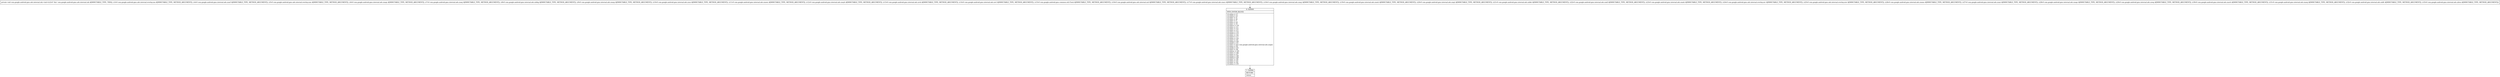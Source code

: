 digraph "CFG forcom.google.android.gms.ads.internal.zzk.\<init\>(Lcom\/google\/android\/gms\/ads\/internal\/overlay\/zza;Lcom\/google\/android\/gms\/internal\/ads\/zzarf;Lcom\/google\/android\/gms\/ads\/internal\/overlay\/zzm;Lcom\/google\/android\/gms\/internal\/ads\/zzaqx;Lcom\/google\/android\/gms\/internal\/ads\/zzaxj;Lcom\/google\/android\/gms\/internal\/ads\/zzbhg;Lcom\/google\/android\/gms\/internal\/ads\/zzaxp;Lcom\/google\/android\/gms\/internal\/ads\/zzuo;Lcom\/google\/android\/gms\/internal\/ads\/zzawn;Lcom\/google\/android\/gms\/internal\/ads\/zzayb;Lcom\/google\/android\/gms\/internal\/ads\/zzvk;Lcom\/google\/android\/gms\/internal\/ads\/zzvl;Lcom\/google\/android\/gms\/common\/util\/Clock;Lcom\/google\/android\/gms\/ads\/internal\/zzd;Lcom\/google\/android\/gms\/internal\/ads\/zzacz;Lcom\/google\/android\/gms\/internal\/ads\/zzayj;Lcom\/google\/android\/gms\/internal\/ads\/zzash;Lcom\/google\/android\/gms\/internal\/ads\/zzajt;Lcom\/google\/android\/gms\/internal\/ads\/zzbbt;Lcom\/google\/android\/gms\/internal\/ads\/zzall;Lcom\/google\/android\/gms\/internal\/ads\/zzazh;Lcom\/google\/android\/gms\/ads\/internal\/overlay\/zzv;Lcom\/google\/android\/gms\/ads\/internal\/overlay\/zzw;Lcom\/google\/android\/gms\/internal\/ads\/zzamo;Lcom\/google\/android\/gms\/internal\/ads\/zzazi;Lcom\/google\/android\/gms\/internal\/ads\/zzaqe;Lcom\/google\/android\/gms\/internal\/ads\/zzwg;Lcom\/google\/android\/gms\/internal\/ads\/zzavh;Lcom\/google\/android\/gms\/internal\/ads\/zzazq;Lcom\/google\/android\/gms\/internal\/ads\/zzbft;Lcom\/google\/android\/gms\/internal\/ads\/zzbca;)V" {
Node_0 [shape=record,label="{0\:\ 0x0000|MTH_ENTER_BLOCK\l|r2.zzbrp = r3\lr2.zzbrq = r4\lr2.zzbrr = r5\lr2.zzbrs = r6\lr2.zzbrt = r7\lr2.zzbru = r8\lr2.zzbrv = r9\lr2.zzbrw = r10\lr2.zzbrx = r11\lr2.zzbry = r12\lr2.zzbrz = r13\lr2.zzbsa = r14\lr2.zzbsb = r15\lr2.zzbsc = r16\lr2.zzbsd = r17\lr2.zzbse = r18\lr2.zzbsf = r19\lr2.zzbsg = r20\lr2.zzbsh = r21\lr2.zzbsi = new com.google.android.gms.internal.ads.zzaji()\lr2.zzbsj = r22\lr2.zzbsk = r23\lr2.zzbsl = r24\lr2.zzbsm = r25\lr2.zzbsn = r26\lr2.zzbso = r27\lr2.zzbsp = r28\lr2.zzbsq = r29\lr2.zzbsr = r30\lr2.zzbss = r31\lr2.zzbst = r32\lr2.zzbsu = r33\l}"];
Node_1 [shape=record,label="{1\:\ 0x006c|RETURN\l|return\l}"];
MethodNode[shape=record,label="{private void com.google.android.gms.ads.internal.zzk.\<init\>((r2v0 'this' com.google.android.gms.ads.internal.zzk A[IMMUTABLE_TYPE, THIS]), (r3v0 com.google.android.gms.ads.internal.overlay.zza A[IMMUTABLE_TYPE, METHOD_ARGUMENT]), (r4v0 com.google.android.gms.internal.ads.zzarf A[IMMUTABLE_TYPE, METHOD_ARGUMENT]), (r5v0 com.google.android.gms.ads.internal.overlay.zzm A[IMMUTABLE_TYPE, METHOD_ARGUMENT]), (r6v0 com.google.android.gms.internal.ads.zzaqx A[IMMUTABLE_TYPE, METHOD_ARGUMENT]), (r7v0 com.google.android.gms.internal.ads.zzaxj A[IMMUTABLE_TYPE, METHOD_ARGUMENT]), (r8v0 com.google.android.gms.internal.ads.zzbhg A[IMMUTABLE_TYPE, METHOD_ARGUMENT]), (r9v0 com.google.android.gms.internal.ads.zzaxp A[IMMUTABLE_TYPE, METHOD_ARGUMENT]), (r10v0 com.google.android.gms.internal.ads.zzuo A[IMMUTABLE_TYPE, METHOD_ARGUMENT]), (r11v0 com.google.android.gms.internal.ads.zzawn A[IMMUTABLE_TYPE, METHOD_ARGUMENT]), (r12v0 com.google.android.gms.internal.ads.zzayb A[IMMUTABLE_TYPE, METHOD_ARGUMENT]), (r13v0 com.google.android.gms.internal.ads.zzvk A[IMMUTABLE_TYPE, METHOD_ARGUMENT]), (r14v0 com.google.android.gms.internal.ads.zzvl A[IMMUTABLE_TYPE, METHOD_ARGUMENT]), (r15v0 com.google.android.gms.common.util.Clock A[IMMUTABLE_TYPE, METHOD_ARGUMENT]), (r16v0 com.google.android.gms.ads.internal.zzd A[IMMUTABLE_TYPE, METHOD_ARGUMENT]), (r17v0 com.google.android.gms.internal.ads.zzacz A[IMMUTABLE_TYPE, METHOD_ARGUMENT]), (r18v0 com.google.android.gms.internal.ads.zzayj A[IMMUTABLE_TYPE, METHOD_ARGUMENT]), (r19v0 com.google.android.gms.internal.ads.zzash A[IMMUTABLE_TYPE, METHOD_ARGUMENT]), (r20v0 com.google.android.gms.internal.ads.zzajt A[IMMUTABLE_TYPE, METHOD_ARGUMENT]), (r21v0 com.google.android.gms.internal.ads.zzbbt A[IMMUTABLE_TYPE, METHOD_ARGUMENT]), (r22v0 com.google.android.gms.internal.ads.zzall A[IMMUTABLE_TYPE, METHOD_ARGUMENT]), (r23v0 com.google.android.gms.internal.ads.zzazh A[IMMUTABLE_TYPE, METHOD_ARGUMENT]), (r24v0 com.google.android.gms.ads.internal.overlay.zzv A[IMMUTABLE_TYPE, METHOD_ARGUMENT]), (r25v0 com.google.android.gms.ads.internal.overlay.zzw A[IMMUTABLE_TYPE, METHOD_ARGUMENT]), (r26v0 com.google.android.gms.internal.ads.zzamo A[IMMUTABLE_TYPE, METHOD_ARGUMENT]), (r27v0 com.google.android.gms.internal.ads.zzazi A[IMMUTABLE_TYPE, METHOD_ARGUMENT]), (r28v0 com.google.android.gms.internal.ads.zzaqe A[IMMUTABLE_TYPE, METHOD_ARGUMENT]), (r29v0 com.google.android.gms.internal.ads.zzwg A[IMMUTABLE_TYPE, METHOD_ARGUMENT]), (r30v0 com.google.android.gms.internal.ads.zzavh A[IMMUTABLE_TYPE, METHOD_ARGUMENT]), (r31v0 com.google.android.gms.internal.ads.zzazq A[IMMUTABLE_TYPE, METHOD_ARGUMENT]), (r32v0 com.google.android.gms.internal.ads.zzbft A[IMMUTABLE_TYPE, METHOD_ARGUMENT]), (r33v0 com.google.android.gms.internal.ads.zzbca A[IMMUTABLE_TYPE, METHOD_ARGUMENT])) }"];
MethodNode -> Node_0;
Node_0 -> Node_1;
}

